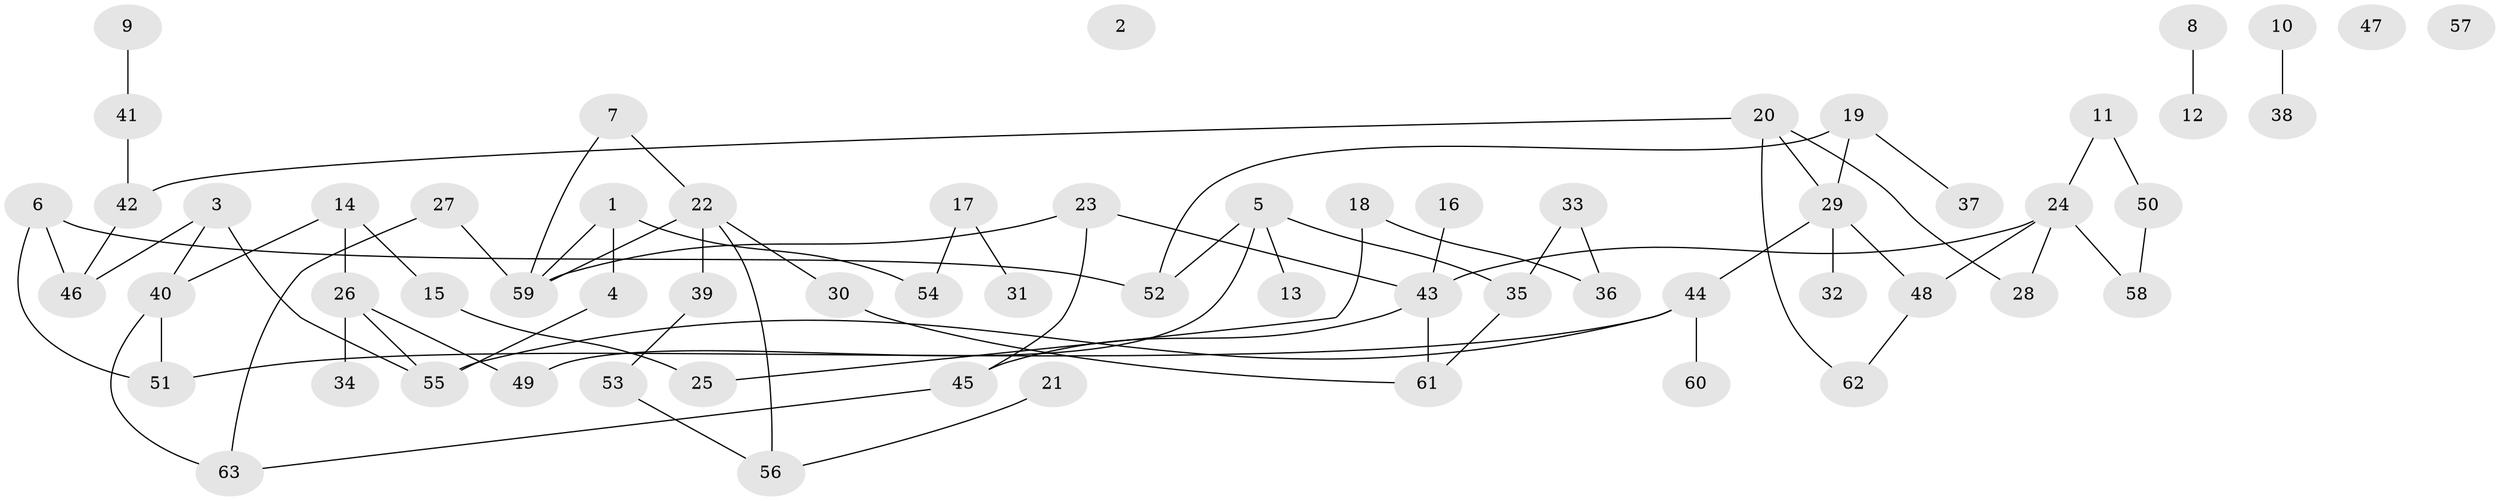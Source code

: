 // Generated by graph-tools (version 1.1) at 2025/25/03/09/25 03:25:22]
// undirected, 63 vertices, 75 edges
graph export_dot {
graph [start="1"]
  node [color=gray90,style=filled];
  1;
  2;
  3;
  4;
  5;
  6;
  7;
  8;
  9;
  10;
  11;
  12;
  13;
  14;
  15;
  16;
  17;
  18;
  19;
  20;
  21;
  22;
  23;
  24;
  25;
  26;
  27;
  28;
  29;
  30;
  31;
  32;
  33;
  34;
  35;
  36;
  37;
  38;
  39;
  40;
  41;
  42;
  43;
  44;
  45;
  46;
  47;
  48;
  49;
  50;
  51;
  52;
  53;
  54;
  55;
  56;
  57;
  58;
  59;
  60;
  61;
  62;
  63;
  1 -- 4;
  1 -- 54;
  1 -- 59;
  3 -- 40;
  3 -- 46;
  3 -- 55;
  4 -- 55;
  5 -- 13;
  5 -- 35;
  5 -- 49;
  5 -- 52;
  6 -- 46;
  6 -- 51;
  6 -- 52;
  7 -- 22;
  7 -- 59;
  8 -- 12;
  9 -- 41;
  10 -- 38;
  11 -- 24;
  11 -- 50;
  14 -- 15;
  14 -- 26;
  14 -- 40;
  15 -- 25;
  16 -- 43;
  17 -- 31;
  17 -- 54;
  18 -- 25;
  18 -- 36;
  19 -- 29;
  19 -- 37;
  19 -- 52;
  20 -- 28;
  20 -- 29;
  20 -- 42;
  20 -- 62;
  21 -- 56;
  22 -- 30;
  22 -- 39;
  22 -- 56;
  22 -- 59;
  23 -- 43;
  23 -- 45;
  23 -- 59;
  24 -- 28;
  24 -- 43;
  24 -- 48;
  24 -- 58;
  26 -- 34;
  26 -- 49;
  26 -- 55;
  27 -- 59;
  27 -- 63;
  29 -- 32;
  29 -- 44;
  29 -- 48;
  30 -- 61;
  33 -- 35;
  33 -- 36;
  35 -- 61;
  39 -- 53;
  40 -- 51;
  40 -- 63;
  41 -- 42;
  42 -- 46;
  43 -- 45;
  43 -- 61;
  44 -- 51;
  44 -- 55;
  44 -- 60;
  45 -- 63;
  48 -- 62;
  50 -- 58;
  53 -- 56;
}
